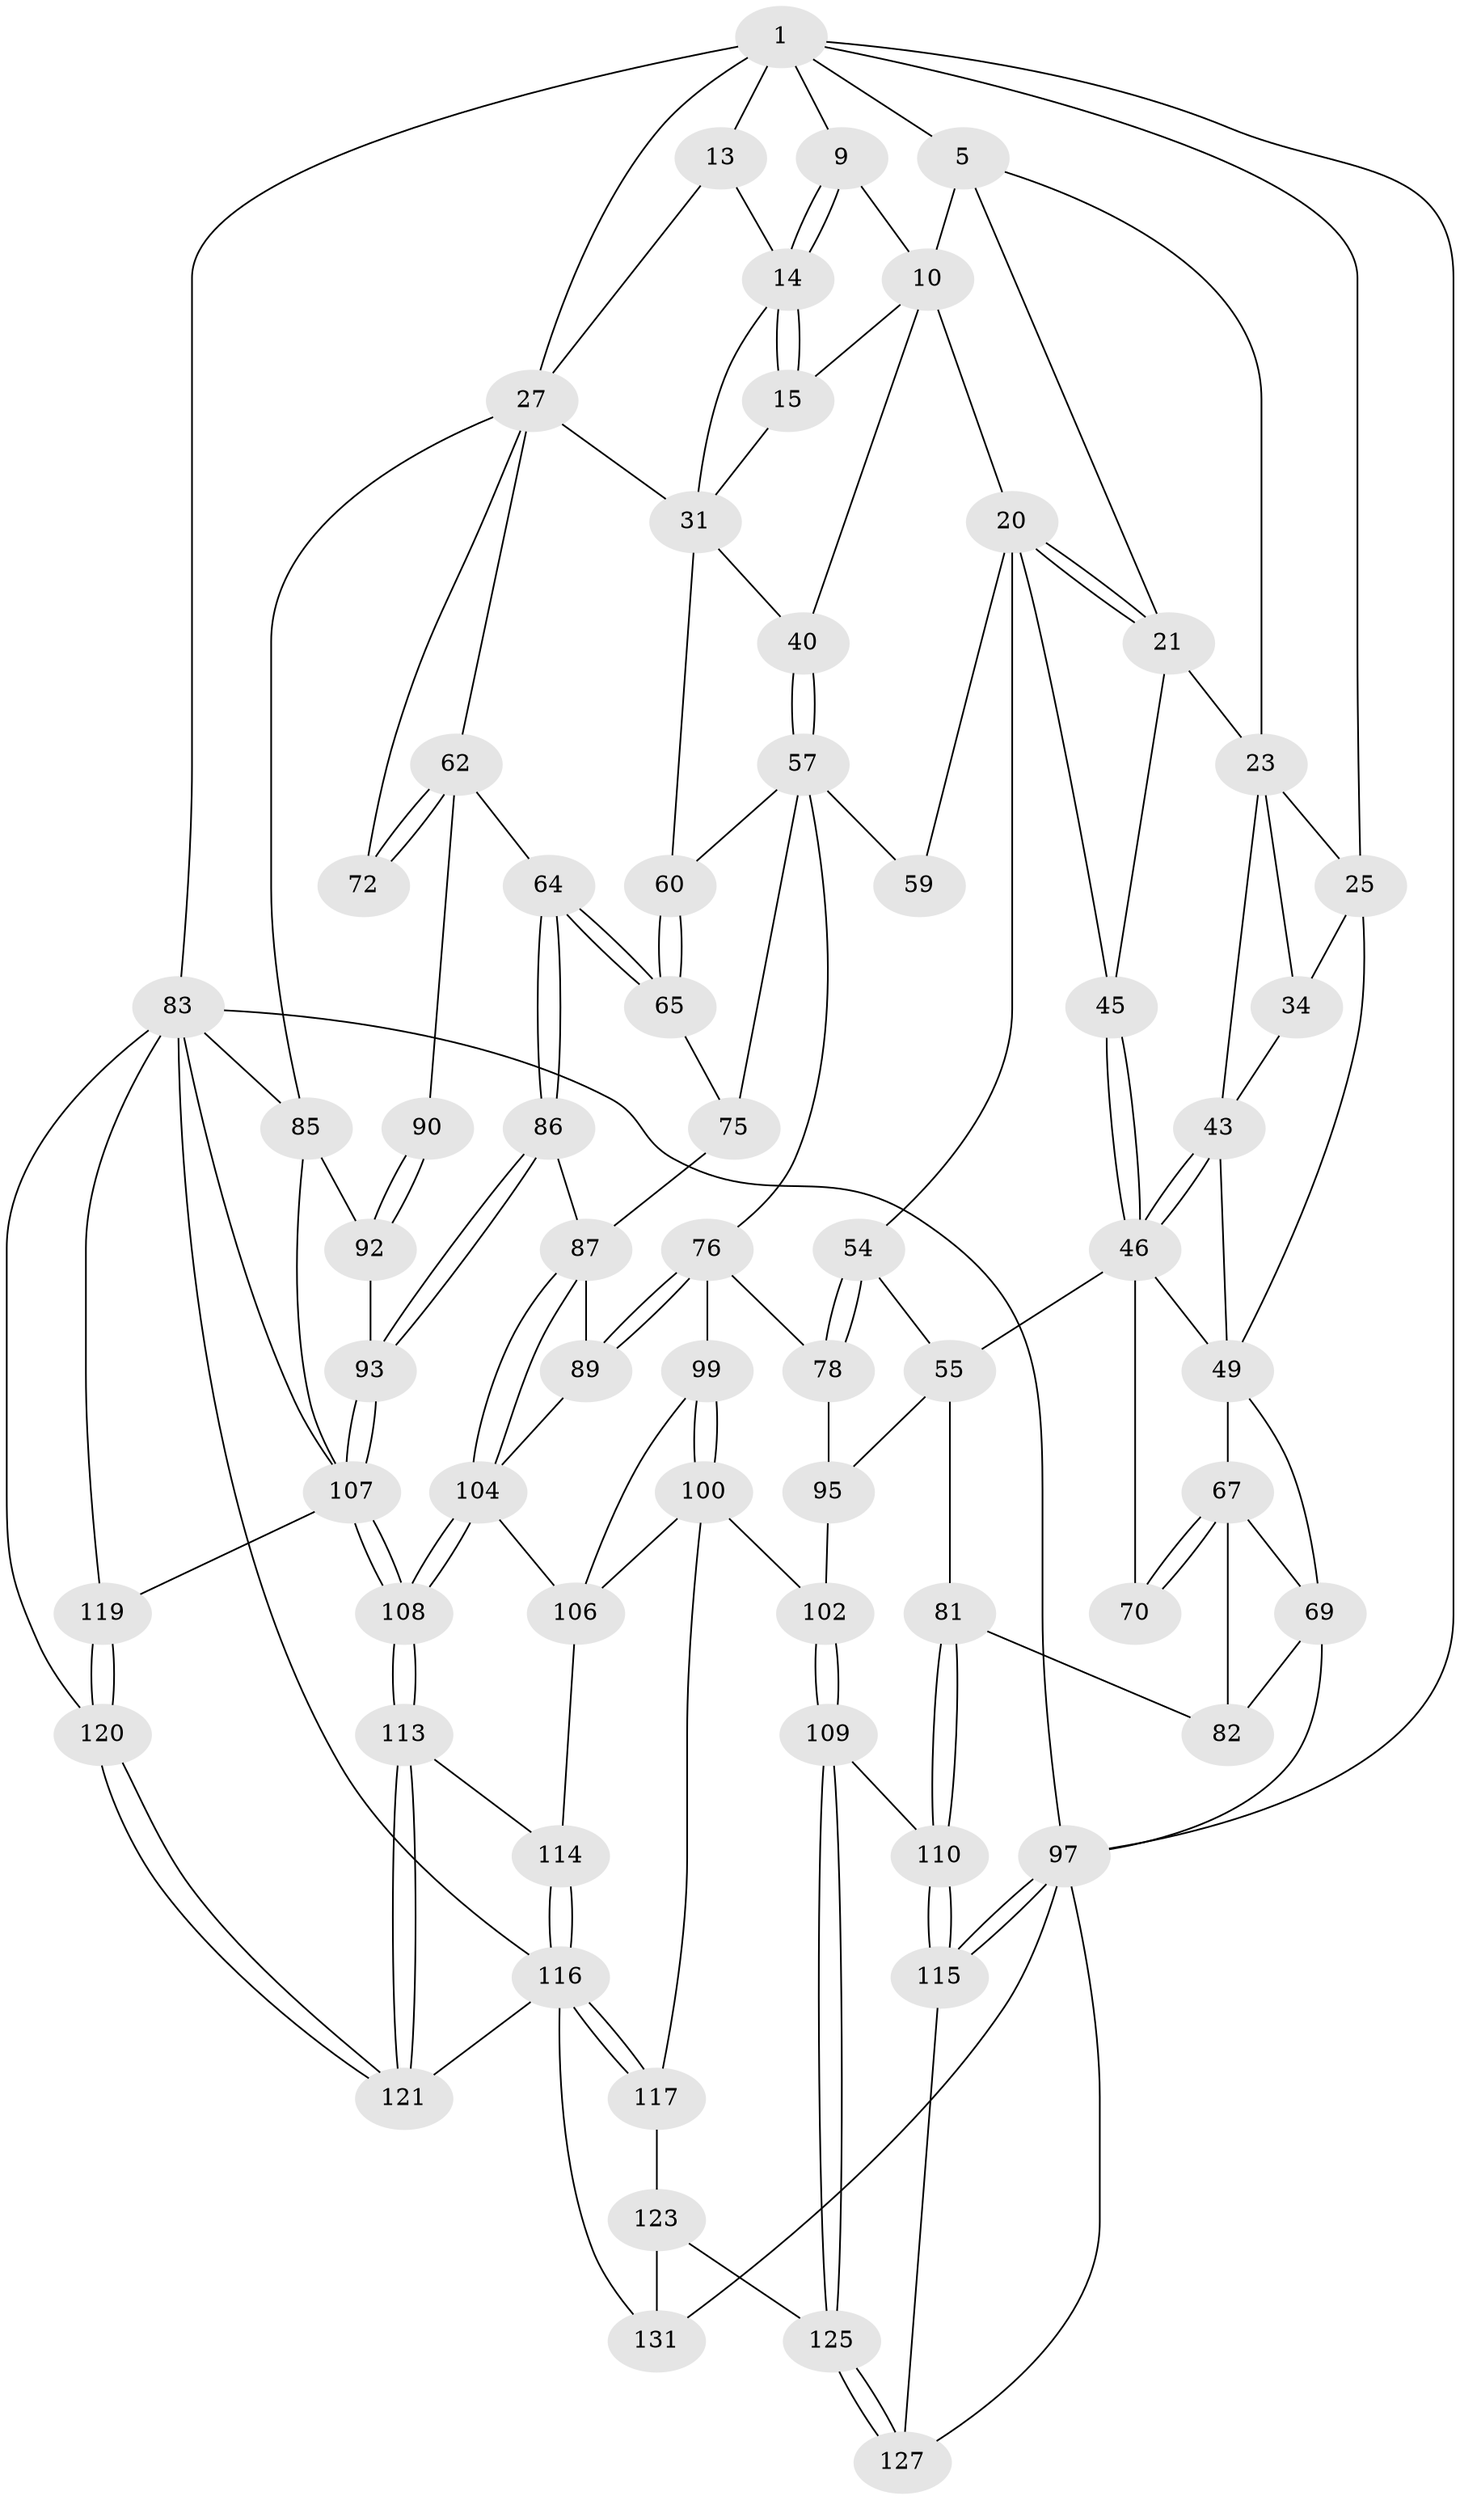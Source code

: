 // original degree distribution, {3: 0.029850746268656716, 5: 0.5074626865671642, 6: 0.23880597014925373, 4: 0.22388059701492538}
// Generated by graph-tools (version 1.1) at 2025/27/03/15/25 16:27:58]
// undirected, 67 vertices, 154 edges
graph export_dot {
graph [start="1"]
  node [color=gray90,style=filled];
  1 [pos="+0.6756040418896961+0",super="+8+2"];
  5 [pos="+0.2708415932643038+0",super="+22+6"];
  9 [pos="+0.6844772878770832+0.05736786908561123"];
  10 [pos="+0.6374174472038016+0",super="+11"];
  13 [pos="+0.8714944230232412+0.005081014845599905",super="+16"];
  14 [pos="+0.6801700857006637+0.10029974468536701",super="+18"];
  15 [pos="+0.6698276932947314+0.10622670397772094"];
  20 [pos="+0.4923978669757053+0.19660254301879795",super="+47"];
  21 [pos="+0.3871396154904539+0.14157981692901472",super="+39"];
  23 [pos="+0.1735725710342614+0.09379208105937085",super="+37+24"];
  25 [pos="+0+0.0837074650834129",super="+26"];
  27 [pos="+1+0.10848797925806374",super="+66+28"];
  31 [pos="+0.7858064897540755+0.23613810281920872",super="+35"];
  34 [pos="+0.03942764854712516+0.16093404273258435",super="+41"];
  40 [pos="+0.6429687659660338+0.25916541269455134"];
  43 [pos="+0.1608231682133388+0.2159333327936815",super="+44"];
  45 [pos="+0.2979439226751626+0.24769578132836043"];
  46 [pos="+0.17851437692453778+0.24400189784955081",super="+51"];
  49 [pos="+0.06684153419297534+0.32324621917205804",super="+50+52"];
  54 [pos="+0.3413228147536063+0.44222861395716745"];
  55 [pos="+0.24263070458231367+0.4496771459758673",super="+80"];
  57 [pos="+0.6255073506105209+0.3579932179534263",super="+61+58"];
  59 [pos="+0.4696657370440287+0.3586707219691475"];
  60 [pos="+0.7290407261906509+0.3911659554340392"];
  62 [pos="+0.8736900250348135+0.2794916535585738",super="+63"];
  64 [pos="+0.828692816829996+0.4585960431354943"];
  65 [pos="+0.8000520866996401+0.44690536645875817"];
  67 [pos="+0.10697407517510378+0.3745086685997941",super="+68"];
  69 [pos="+0+0.4763314476825138",super="+96"];
  70 [pos="+0.20325620349956913+0.4324730263136203"];
  72 [pos="+1+0.43156656618073747"];
  75 [pos="+0.6345918004644242+0.5072649674859585"];
  76 [pos="+0.555538693311172+0.5586391303818576",super="+77"];
  78 [pos="+0.3760252423285255+0.5152204668790199",super="+94"];
  81 [pos="+0+0.641106266623757"];
  82 [pos="+0+0.6352066482302496"];
  83 [pos="+1+1",super="+129+84"];
  85 [pos="+1+0.6482482617595603",super="+91"];
  86 [pos="+0.8103904999093262+0.5425820164063612"];
  87 [pos="+0.7255126151881309+0.5846156467871687",super="+88"];
  89 [pos="+0.5727183574658166+0.6154951612498688"];
  90 [pos="+0.9037150997550669+0.459138922319696"];
  92 [pos="+0.9667903587349136+0.6028687044717542"];
  93 [pos="+0.8505334789523202+0.624480945030594"];
  95 [pos="+0.2120018384755378+0.6282999139370662",super="+103"];
  97 [pos="+0+1",super="+98"];
  99 [pos="+0.4195312234625121+0.6397979972209985"];
  100 [pos="+0.39322439739650367+0.7144524982295914",super="+101"];
  102 [pos="+0.2732004450201952+0.7411274981932071"];
  104 [pos="+0.6568836423452391+0.7030028193121466",super="+105"];
  106 [pos="+0.5406442888691054+0.6671170004459246",super="+112"];
  107 [pos="+0.8452767008887924+0.7256807996919927",super="+111"];
  108 [pos="+0.6738626719929035+0.7424669867648926"];
  109 [pos="+0.1825366305748418+0.7941959923276697"];
  110 [pos="+0.13195323303332754+0.7813065124083696"];
  113 [pos="+0.6375158256786924+0.8474837035475339"];
  114 [pos="+0.4717477062809661+0.7551930556277274"];
  115 [pos="+0.03679974731720709+0.8816208736465748"];
  116 [pos="+0.42402824134918327+0.8983196690109809",super="+133"];
  117 [pos="+0.36998871543675743+0.8834914207686173"];
  119 [pos="+0.8155060739042566+0.8574077706197225",super="+126"];
  120 [pos="+0.7978979893386594+0.9035105536530007",super="+128"];
  121 [pos="+0.6378626944392608+0.9266784321159949"];
  123 [pos="+0.3453915355148143+0.9028726943368289",super="+130+124"];
  125 [pos="+0.19173339448509708+0.882465881271505"];
  127 [pos="+0.11398651602239983+0.9341896867247904"];
  131 [pos="+0.2244866052645906+1"];
  1 -- 13 [weight=2];
  1 -- 9;
  1 -- 83;
  1 -- 5;
  1 -- 27;
  1 -- 97;
  1 -- 25;
  5 -- 21;
  5 -- 23;
  5 -- 10 [weight=2];
  9 -- 10;
  9 -- 14;
  9 -- 14;
  10 -- 20;
  10 -- 40;
  10 -- 15;
  13 -- 14 [weight=2];
  13 -- 27;
  14 -- 15;
  14 -- 15;
  14 -- 31;
  15 -- 31;
  20 -- 21;
  20 -- 21;
  20 -- 59 [weight=2];
  20 -- 45;
  20 -- 54;
  21 -- 45;
  21 -- 23;
  23 -- 25;
  23 -- 34;
  23 -- 43;
  25 -- 34 [weight=2];
  25 -- 49;
  27 -- 72;
  27 -- 85;
  27 -- 62;
  27 -- 31;
  31 -- 40;
  31 -- 60;
  34 -- 43;
  40 -- 57;
  40 -- 57;
  43 -- 46;
  43 -- 46;
  43 -- 49;
  45 -- 46;
  45 -- 46;
  46 -- 49;
  46 -- 55;
  46 -- 70;
  49 -- 69;
  49 -- 67;
  54 -- 55;
  54 -- 78;
  54 -- 78;
  55 -- 81;
  55 -- 95;
  57 -- 75;
  57 -- 60;
  57 -- 59;
  57 -- 76;
  60 -- 65;
  60 -- 65;
  62 -- 72;
  62 -- 72;
  62 -- 64;
  62 -- 90;
  64 -- 65;
  64 -- 65;
  64 -- 86;
  64 -- 86;
  65 -- 75;
  67 -- 70;
  67 -- 70;
  67 -- 82;
  67 -- 69;
  69 -- 97;
  69 -- 82;
  75 -- 87;
  76 -- 89;
  76 -- 89;
  76 -- 99;
  76 -- 78;
  78 -- 95 [weight=2];
  81 -- 82;
  81 -- 110;
  81 -- 110;
  83 -- 120;
  83 -- 97;
  83 -- 116;
  83 -- 107;
  83 -- 85;
  83 -- 119;
  85 -- 107;
  85 -- 92;
  86 -- 87;
  86 -- 93;
  86 -- 93;
  87 -- 104;
  87 -- 104;
  87 -- 89;
  89 -- 104;
  90 -- 92;
  90 -- 92;
  92 -- 93;
  93 -- 107;
  93 -- 107;
  95 -- 102;
  97 -- 115;
  97 -- 115;
  97 -- 131;
  97 -- 127;
  99 -- 100;
  99 -- 100;
  99 -- 106;
  100 -- 106;
  100 -- 117;
  100 -- 102;
  102 -- 109;
  102 -- 109;
  104 -- 108;
  104 -- 108;
  104 -- 106;
  106 -- 114;
  107 -- 108;
  107 -- 108;
  107 -- 119;
  108 -- 113;
  108 -- 113;
  109 -- 110;
  109 -- 125;
  109 -- 125;
  110 -- 115;
  110 -- 115;
  113 -- 114;
  113 -- 121;
  113 -- 121;
  114 -- 116;
  114 -- 116;
  115 -- 127;
  116 -- 117;
  116 -- 117;
  116 -- 121;
  116 -- 131;
  117 -- 123;
  119 -- 120 [weight=2];
  119 -- 120;
  120 -- 121;
  120 -- 121;
  123 -- 131;
  123 -- 125;
  125 -- 127;
  125 -- 127;
}
